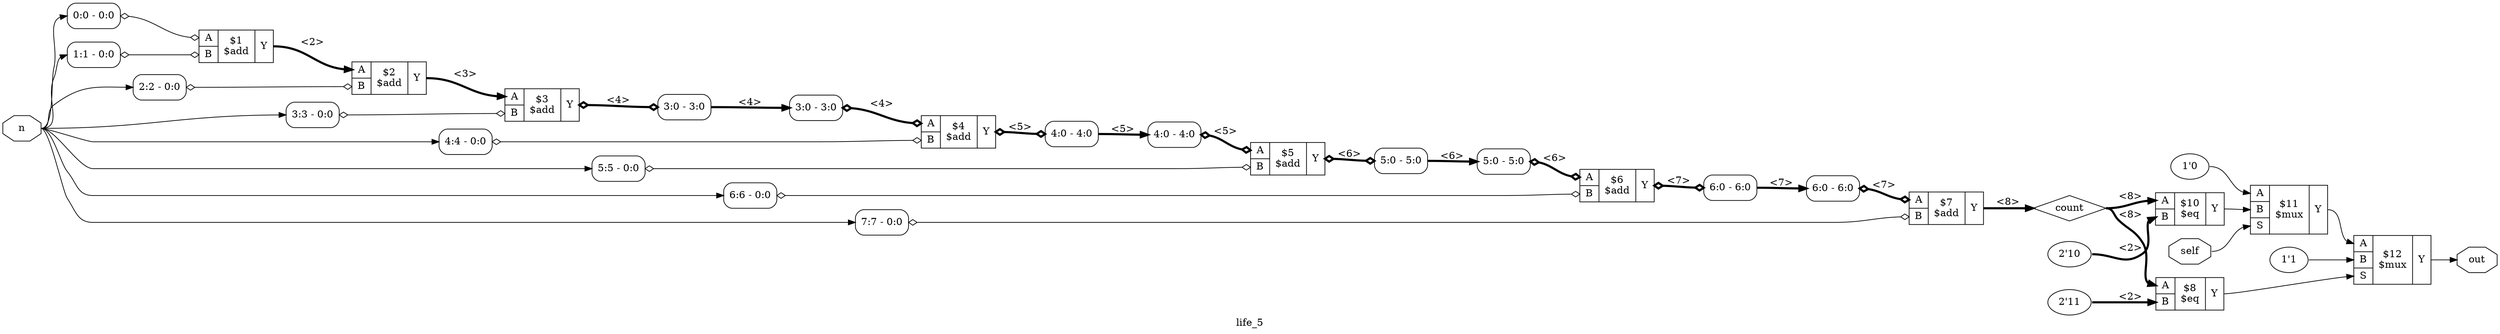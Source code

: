 digraph "life_5" {
label="life_5";
rankdir="LR";
remincross=true;
n11 [ shape=diamond, label="count", color="black", fontcolor="black" ];
n12 [ shape=octagon, label="n", color="black", fontcolor="black" ];
n13 [ shape=octagon, label="out", color="black", fontcolor="black" ];
n14 [ shape=octagon, label="self", color="black", fontcolor="black" ];
c18 [ shape=record, label="{{<p15> A|<p16> B}|$1\n$add|{<p17> Y}}" ];
x0 [ shape=record, style=rounded, label="<s0> 0:0 - 0:0 " ];
x0:e -> c18:p15:w [arrowhead=odiamond, arrowtail=odiamond, dir=both, color="black", label=""];
x1 [ shape=record, style=rounded, label="<s0> 1:1 - 0:0 " ];
x1:e -> c18:p16:w [arrowhead=odiamond, arrowtail=odiamond, dir=both, color="black", label=""];
c19 [ shape=record, label="{{<p15> A|<p16> B}|$2\n$add|{<p17> Y}}" ];
x2 [ shape=record, style=rounded, label="<s0> 2:2 - 0:0 " ];
x2:e -> c19:p16:w [arrowhead=odiamond, arrowtail=odiamond, dir=both, color="black", label=""];
c20 [ shape=record, label="{{<p15> A|<p16> B}|$3\n$add|{<p17> Y}}" ];
x3 [ shape=record, style=rounded, label="<s0> 3:3 - 0:0 " ];
x3:e -> c20:p16:w [arrowhead=odiamond, arrowtail=odiamond, dir=both, color="black", label=""];
x4 [ shape=record, style=rounded, label="<s0> 3:0 - 3:0 " ];
c20:p17:e -> x4:w [arrowhead=odiamond, arrowtail=odiamond, dir=both, color="black", style="setlinewidth(3)", label="<4>"];
c21 [ shape=record, label="{{<p15> A|<p16> B}|$4\n$add|{<p17> Y}}" ];
x5 [ shape=record, style=rounded, label="<s0> 3:0 - 3:0 " ];
x5:e -> c21:p15:w [arrowhead=odiamond, arrowtail=odiamond, dir=both, color="black", style="setlinewidth(3)", label="<4>"];
x6 [ shape=record, style=rounded, label="<s0> 4:4 - 0:0 " ];
x6:e -> c21:p16:w [arrowhead=odiamond, arrowtail=odiamond, dir=both, color="black", label=""];
x7 [ shape=record, style=rounded, label="<s0> 4:0 - 4:0 " ];
c21:p17:e -> x7:w [arrowhead=odiamond, arrowtail=odiamond, dir=both, color="black", style="setlinewidth(3)", label="<5>"];
c22 [ shape=record, label="{{<p15> A|<p16> B}|$5\n$add|{<p17> Y}}" ];
x8 [ shape=record, style=rounded, label="<s0> 4:0 - 4:0 " ];
x8:e -> c22:p15:w [arrowhead=odiamond, arrowtail=odiamond, dir=both, color="black", style="setlinewidth(3)", label="<5>"];
x9 [ shape=record, style=rounded, label="<s0> 5:5 - 0:0 " ];
x9:e -> c22:p16:w [arrowhead=odiamond, arrowtail=odiamond, dir=both, color="black", label=""];
x10 [ shape=record, style=rounded, label="<s0> 5:0 - 5:0 " ];
c22:p17:e -> x10:w [arrowhead=odiamond, arrowtail=odiamond, dir=both, color="black", style="setlinewidth(3)", label="<6>"];
c23 [ shape=record, label="{{<p15> A|<p16> B}|$6\n$add|{<p17> Y}}" ];
x11 [ shape=record, style=rounded, label="<s0> 5:0 - 5:0 " ];
x11:e -> c23:p15:w [arrowhead=odiamond, arrowtail=odiamond, dir=both, color="black", style="setlinewidth(3)", label="<6>"];
x12 [ shape=record, style=rounded, label="<s0> 6:6 - 0:0 " ];
x12:e -> c23:p16:w [arrowhead=odiamond, arrowtail=odiamond, dir=both, color="black", label=""];
x13 [ shape=record, style=rounded, label="<s0> 6:0 - 6:0 " ];
c23:p17:e -> x13:w [arrowhead=odiamond, arrowtail=odiamond, dir=both, color="black", style="setlinewidth(3)", label="<7>"];
c24 [ shape=record, label="{{<p15> A|<p16> B}|$7\n$add|{<p17> Y}}" ];
x14 [ shape=record, style=rounded, label="<s0> 6:0 - 6:0 " ];
x14:e -> c24:p15:w [arrowhead=odiamond, arrowtail=odiamond, dir=both, color="black", style="setlinewidth(3)", label="<7>"];
x15 [ shape=record, style=rounded, label="<s0> 7:7 - 0:0 " ];
x15:e -> c24:p16:w [arrowhead=odiamond, arrowtail=odiamond, dir=both, color="black", label=""];
v16 [ label="2'10" ];
c25 [ shape=record, label="{{<p15> A|<p16> B}|$10\n$eq|{<p17> Y}}" ];
v17 [ label="2'11" ];
c26 [ shape=record, label="{{<p15> A|<p16> B}|$8\n$eq|{<p17> Y}}" ];
v18 [ label="1'0" ];
c28 [ shape=record, label="{{<p15> A|<p16> B|<p27> S}|$11\n$mux|{<p17> Y}}" ];
v19 [ label="1'1" ];
c29 [ shape=record, label="{{<p15> A|<p16> B|<p27> S}|$12\n$mux|{<p17> Y}}" ];
c28:p17:e -> c29:p15:w [color="black", label=""];
c24:p17:e -> n11:w [color="black", style="setlinewidth(3)", label="<8>"];
n11:e -> c25:p15:w [color="black", style="setlinewidth(3)", label="<8>"];
n11:e -> c26:p15:w [color="black", style="setlinewidth(3)", label="<8>"];
n12:e -> x0:s0:w [color="black", label=""];
n12:e -> x12:s0:w [color="black", label=""];
n12:e -> x15:s0:w [color="black", label=""];
n12:e -> x1:s0:w [color="black", label=""];
n12:e -> x2:s0:w [color="black", label=""];
n12:e -> x3:s0:w [color="black", label=""];
n12:e -> x6:s0:w [color="black", label=""];
n12:e -> x9:s0:w [color="black", label=""];
c29:p17:e -> n13:w [color="black", label=""];
n14:e -> c28:p27:w [color="black", label=""];
c18:p17:e -> c19:p15:w [color="black", style="setlinewidth(3)", label="<2>"];
c19:p17:e -> c20:p15:w [color="black", style="setlinewidth(3)", label="<3>"];
x4:s0:e -> x5:s0:w [color="black", style="setlinewidth(3)", label="<4>"];
x7:s0:e -> x8:s0:w [color="black", style="setlinewidth(3)", label="<5>"];
x10:s0:e -> x11:s0:w [color="black", style="setlinewidth(3)", label="<6>"];
x13:s0:e -> x14:s0:w [color="black", style="setlinewidth(3)", label="<7>"];
c25:p17:e -> c28:p16:w [color="black", label=""];
c26:p17:e -> c29:p27:w [color="black", label=""];
v16:e -> c25:p16:w [color="black", style="setlinewidth(3)", label="<2>"];
v17:e -> c26:p16:w [color="black", style="setlinewidth(3)", label="<2>"];
v18:e -> c28:p15:w [color="black", label=""];
v19:e -> c29:p16:w [color="black", label=""];
}
